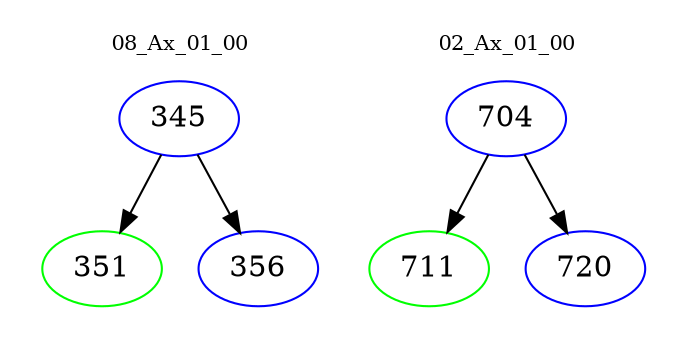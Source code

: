 digraph{
subgraph cluster_0 {
color = white
label = "08_Ax_01_00";
fontsize=10;
T0_345 [label="345", color="blue"]
T0_345 -> T0_351 [color="black"]
T0_351 [label="351", color="green"]
T0_345 -> T0_356 [color="black"]
T0_356 [label="356", color="blue"]
}
subgraph cluster_1 {
color = white
label = "02_Ax_01_00";
fontsize=10;
T1_704 [label="704", color="blue"]
T1_704 -> T1_711 [color="black"]
T1_711 [label="711", color="green"]
T1_704 -> T1_720 [color="black"]
T1_720 [label="720", color="blue"]
}
}
